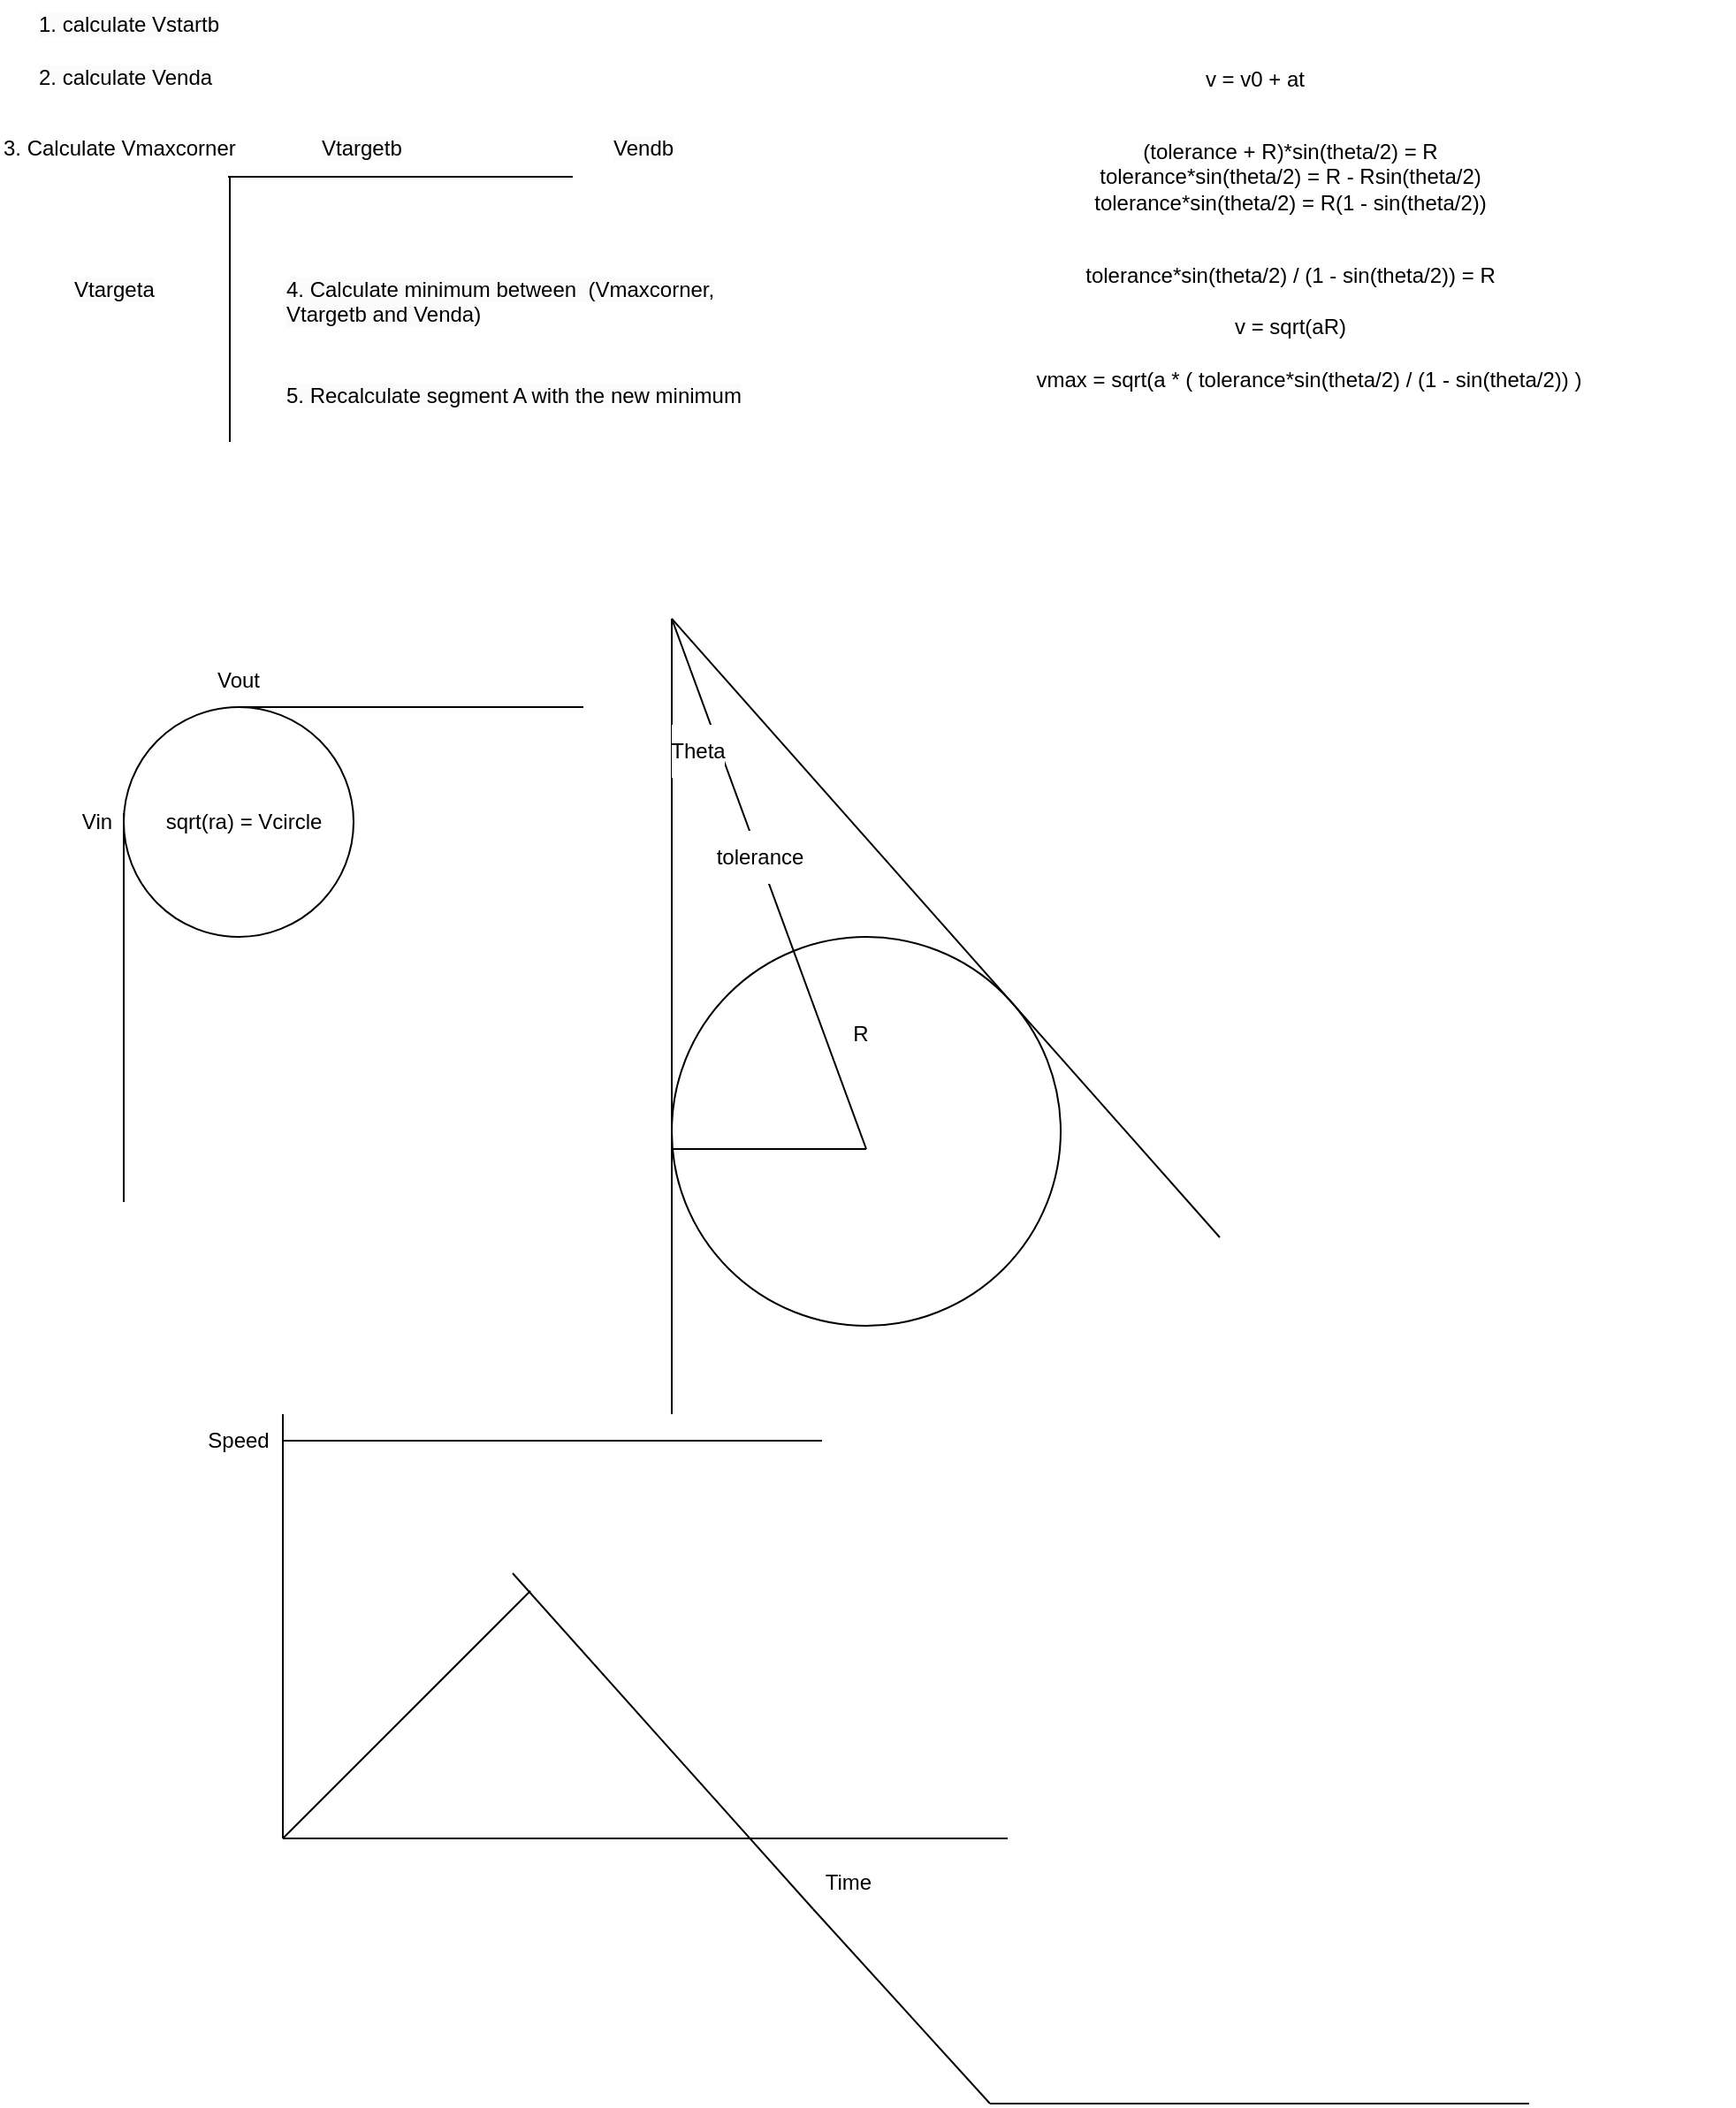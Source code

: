 <mxfile version="20.8.16" type="device"><diagram name="Page-1" id="NDv-SNjZpNAOH_DGW-iy"><mxGraphModel dx="1774" dy="1220" grid="1" gridSize="10" guides="1" tooltips="1" connect="1" arrows="1" fold="1" page="1" pageScale="1" pageWidth="827" pageHeight="1169" math="0" shadow="0"><root><mxCell id="0"/><mxCell id="1" parent="0"/><mxCell id="pSS5KAy1gM2f9cndF9QB-16" value="" style="ellipse;whiteSpace=wrap;html=1;aspect=fixed;movable=0;resizable=0;rotatable=0;deletable=0;editable=0;connectable=0;" vertex="1" parent="1"><mxGeometry x="470" y="530" width="220" height="220" as="geometry"/></mxCell><mxCell id="pSS5KAy1gM2f9cndF9QB-1" value="" style="endArrow=none;html=1;rounded=0;" edge="1" parent="1"><mxGeometry width="50" height="50" relative="1" as="geometry"><mxPoint x="160" y="680" as="sourcePoint"/><mxPoint x="160" y="460" as="targetPoint"/></mxGeometry></mxCell><mxCell id="pSS5KAy1gM2f9cndF9QB-3" value="" style="ellipse;whiteSpace=wrap;html=1;aspect=fixed;" vertex="1" parent="1"><mxGeometry x="160" y="400" width="130" height="130" as="geometry"/></mxCell><mxCell id="pSS5KAy1gM2f9cndF9QB-4" value="" style="endArrow=none;html=1;rounded=0;entryX=0.5;entryY=0;entryDx=0;entryDy=0;" edge="1" parent="1" target="pSS5KAy1gM2f9cndF9QB-3"><mxGeometry width="50" height="50" relative="1" as="geometry"><mxPoint x="420" y="400" as="sourcePoint"/><mxPoint x="380" y="310" as="targetPoint"/></mxGeometry></mxCell><mxCell id="pSS5KAy1gM2f9cndF9QB-5" value="sqrt(ra) = Vcircle" style="text;html=1;strokeColor=none;fillColor=none;align=center;verticalAlign=middle;whiteSpace=wrap;rounded=0;" vertex="1" parent="1"><mxGeometry x="173" y="450" width="110" height="30" as="geometry"/></mxCell><mxCell id="pSS5KAy1gM2f9cndF9QB-6" value="&lt;div style=&quot;text-align: center;&quot;&gt;&lt;br&gt;&lt;/div&gt;" style="text;whiteSpace=wrap;html=1;" vertex="1" parent="1"><mxGeometry x="320" y="610" width="90" height="40" as="geometry"/></mxCell><mxCell id="pSS5KAy1gM2f9cndF9QB-10" value="Vin" style="text;html=1;strokeColor=none;fillColor=none;align=center;verticalAlign=middle;whiteSpace=wrap;rounded=0;" vertex="1" parent="1"><mxGeometry x="100" y="450" width="90" height="30" as="geometry"/></mxCell><mxCell id="pSS5KAy1gM2f9cndF9QB-11" value="Vout" style="text;html=1;strokeColor=none;fillColor=none;align=center;verticalAlign=middle;whiteSpace=wrap;rounded=0;" vertex="1" parent="1"><mxGeometry x="180" y="370" width="90" height="30" as="geometry"/></mxCell><mxCell id="pSS5KAy1gM2f9cndF9QB-12" value="" style="endArrow=none;html=1;rounded=0;" edge="1" parent="1"><mxGeometry width="50" height="50" relative="1" as="geometry"><mxPoint x="470" y="800" as="sourcePoint"/><mxPoint x="470" y="350" as="targetPoint"/></mxGeometry></mxCell><mxCell id="pSS5KAy1gM2f9cndF9QB-14" value="" style="endArrow=none;html=1;rounded=0;" edge="1" parent="1"><mxGeometry width="50" height="50" relative="1" as="geometry"><mxPoint x="780" y="700" as="sourcePoint"/><mxPoint x="470" y="350" as="targetPoint"/></mxGeometry></mxCell><mxCell id="pSS5KAy1gM2f9cndF9QB-15" value="" style="endArrow=none;html=1;rounded=0;" edge="1" parent="1"><mxGeometry width="50" height="50" relative="1" as="geometry"><mxPoint x="580" y="650" as="sourcePoint"/><mxPoint x="470" y="350" as="targetPoint"/></mxGeometry></mxCell><mxCell id="pSS5KAy1gM2f9cndF9QB-18" value="" style="endArrow=none;html=1;rounded=0;" edge="1" parent="1"><mxGeometry width="50" height="50" relative="1" as="geometry"><mxPoint x="580" y="650" as="sourcePoint"/><mxPoint x="470" y="650" as="targetPoint"/></mxGeometry></mxCell><mxCell id="pSS5KAy1gM2f9cndF9QB-19" value="tolerance" style="text;html=1;align=center;verticalAlign=middle;whiteSpace=wrap;rounded=0;fillColor=default;" vertex="1" parent="1"><mxGeometry x="490" y="470" width="60" height="30" as="geometry"/></mxCell><mxCell id="pSS5KAy1gM2f9cndF9QB-22" value="R" style="text;html=1;align=center;verticalAlign=middle;whiteSpace=wrap;rounded=0;fillColor=default;" vertex="1" parent="1"><mxGeometry x="562" y="570" width="30" height="30" as="geometry"/></mxCell><mxCell id="pSS5KAy1gM2f9cndF9QB-23" value="Theta" style="text;html=1;align=center;verticalAlign=middle;whiteSpace=wrap;rounded=0;fillColor=default;" vertex="1" parent="1"><mxGeometry x="470" y="410" width="30" height="30" as="geometry"/></mxCell><mxCell id="pSS5KAy1gM2f9cndF9QB-24" value="tolerance*sin(theta/2) / (1 - sin(theta/2)) = R" style="text;html=1;align=center;verticalAlign=middle;whiteSpace=wrap;rounded=0;fillColor=default;" vertex="1" parent="1"><mxGeometry x="600" y="141" width="440" height="30" as="geometry"/></mxCell><mxCell id="pSS5KAy1gM2f9cndF9QB-26" value="" style="endArrow=none;html=1;rounded=0;entryX=0.5;entryY=0;entryDx=0;entryDy=0;" edge="1" parent="1"><mxGeometry width="50" height="50" relative="1" as="geometry"><mxPoint x="414" y="100" as="sourcePoint"/><mxPoint x="219" y="100" as="targetPoint"/></mxGeometry></mxCell><mxCell id="pSS5KAy1gM2f9cndF9QB-27" value="" style="endArrow=none;html=1;rounded=0;" edge="1" parent="1"><mxGeometry width="50" height="50" relative="1" as="geometry"><mxPoint x="220" y="250" as="sourcePoint"/><mxPoint x="220" y="100" as="targetPoint"/></mxGeometry></mxCell><mxCell id="pSS5KAy1gM2f9cndF9QB-28" value="v = sqrt(aR)" style="text;html=1;align=center;verticalAlign=middle;whiteSpace=wrap;rounded=0;fillColor=default;" vertex="1" parent="1"><mxGeometry x="600" y="170" width="440" height="30" as="geometry"/></mxCell><mxCell id="pSS5KAy1gM2f9cndF9QB-29" value="vmax = sqrt(a * ( tolerance*sin(theta/2) / (1 - sin(theta/2)) )" style="text;html=1;align=center;verticalAlign=middle;whiteSpace=wrap;rounded=0;fillColor=default;" vertex="1" parent="1"><mxGeometry x="590" y="200" width="481" height="30" as="geometry"/></mxCell><mxCell id="pSS5KAy1gM2f9cndF9QB-30" value="&lt;span style=&quot;color: rgb(0, 0, 0); font-family: Helvetica; font-size: 12px; font-style: normal; font-variant-ligatures: normal; font-variant-caps: normal; font-weight: 400; letter-spacing: normal; orphans: 2; text-align: center; text-indent: 0px; text-transform: none; widows: 2; word-spacing: 0px; -webkit-text-stroke-width: 0px; background-color: rgb(251, 251, 251); text-decoration-thickness: initial; text-decoration-style: initial; text-decoration-color: initial; float: none; display: inline !important;&quot;&gt;Vendb&lt;/span&gt;" style="text;whiteSpace=wrap;html=1;" vertex="1" parent="1"><mxGeometry x="435" y="70" width="100" height="30" as="geometry"/></mxCell><mxCell id="pSS5KAy1gM2f9cndF9QB-32" value="&lt;div style=&quot;text-align: center;&quot;&gt;&lt;span style=&quot;background-color: initial;&quot;&gt;3. Calculate Vmaxcorner&lt;/span&gt;&lt;/div&gt;" style="text;whiteSpace=wrap;html=1;" vertex="1" parent="1"><mxGeometry x="90" y="70" width="200" height="30" as="geometry"/></mxCell><mxCell id="pSS5KAy1gM2f9cndF9QB-33" value="&lt;span style=&quot;color: rgb(0, 0, 0); font-family: Helvetica; font-size: 12px; font-style: normal; font-variant-ligatures: normal; font-variant-caps: normal; font-weight: 400; letter-spacing: normal; orphans: 2; text-align: center; text-indent: 0px; text-transform: none; widows: 2; word-spacing: 0px; -webkit-text-stroke-width: 0px; background-color: rgb(251, 251, 251); text-decoration-thickness: initial; text-decoration-style: initial; text-decoration-color: initial; float: none; display: inline !important;&quot;&gt;Vtargetb&lt;/span&gt;" style="text;whiteSpace=wrap;html=1;" vertex="1" parent="1"><mxGeometry x="270" y="70" width="110" height="30" as="geometry"/></mxCell><mxCell id="pSS5KAy1gM2f9cndF9QB-34" value="&lt;span style=&quot;color: rgb(0, 0, 0); font-family: Helvetica; font-size: 12px; font-style: normal; font-variant-ligatures: normal; font-variant-caps: normal; font-weight: 400; letter-spacing: normal; orphans: 2; text-align: center; text-indent: 0px; text-transform: none; widows: 2; word-spacing: 0px; -webkit-text-stroke-width: 0px; background-color: rgb(251, 251, 251); text-decoration-thickness: initial; text-decoration-style: initial; text-decoration-color: initial; float: none; display: inline !important;&quot;&gt;Vtargeta&lt;/span&gt;" style="text;whiteSpace=wrap;html=1;" vertex="1" parent="1"><mxGeometry x="130" y="150" width="90" height="30" as="geometry"/></mxCell><mxCell id="pSS5KAy1gM2f9cndF9QB-35" value="&lt;span style=&quot;color: rgb(0, 0, 0); font-family: Helvetica; font-size: 12px; font-style: normal; font-variant-ligatures: normal; font-variant-caps: normal; font-weight: 400; letter-spacing: normal; orphans: 2; text-align: center; text-indent: 0px; text-transform: none; widows: 2; word-spacing: 0px; -webkit-text-stroke-width: 0px; background-color: rgb(251, 251, 251); text-decoration-thickness: initial; text-decoration-style: initial; text-decoration-color: initial; float: none; display: inline !important;&quot;&gt;1. calculate Vstartb&lt;br&gt;&lt;/span&gt;" style="text;whiteSpace=wrap;html=1;" vertex="1" parent="1"><mxGeometry x="110" width="259" height="30" as="geometry"/></mxCell><mxCell id="pSS5KAy1gM2f9cndF9QB-36" value="v = v0 + at" style="text;html=1;align=center;verticalAlign=middle;whiteSpace=wrap;rounded=0;fillColor=default;" vertex="1" parent="1"><mxGeometry x="580" y="30" width="440" height="30" as="geometry"/></mxCell><mxCell id="pSS5KAy1gM2f9cndF9QB-37" value="&lt;span style=&quot;color: rgb(0, 0, 0); font-family: Helvetica; font-size: 12px; font-style: normal; font-variant-ligatures: normal; font-variant-caps: normal; font-weight: 400; letter-spacing: normal; orphans: 2; text-align: center; text-indent: 0px; text-transform: none; widows: 2; word-spacing: 0px; -webkit-text-stroke-width: 0px; background-color: rgb(251, 251, 251); text-decoration-thickness: initial; text-decoration-style: initial; text-decoration-color: initial; float: none; display: inline !important;&quot;&gt;4. Calculate minimum between&amp;nbsp; (Vmaxcorner, Vtargetb and Venda)&lt;/span&gt;" style="text;whiteSpace=wrap;html=1;" vertex="1" parent="1"><mxGeometry x="250" y="150" width="259" height="40" as="geometry"/></mxCell><mxCell id="pSS5KAy1gM2f9cndF9QB-38" value="" style="endArrow=none;html=1;rounded=0;" edge="1" parent="1"><mxGeometry width="50" height="50" relative="1" as="geometry"><mxPoint x="250" y="1040" as="sourcePoint"/><mxPoint x="590" y="1040" as="targetPoint"/></mxGeometry></mxCell><mxCell id="pSS5KAy1gM2f9cndF9QB-39" value="" style="endArrow=none;html=1;rounded=0;" edge="1" parent="1"><mxGeometry width="50" height="50" relative="1" as="geometry"><mxPoint x="250" y="1040" as="sourcePoint"/><mxPoint x="250" y="800" as="targetPoint"/></mxGeometry></mxCell><mxCell id="pSS5KAy1gM2f9cndF9QB-40" value="Speed" style="text;html=1;strokeColor=none;fillColor=none;align=center;verticalAlign=middle;whiteSpace=wrap;rounded=0;" vertex="1" parent="1"><mxGeometry x="195" y="800" width="60" height="30" as="geometry"/></mxCell><mxCell id="pSS5KAy1gM2f9cndF9QB-41" value="" style="endArrow=none;html=1;rounded=0;" edge="1" parent="1"><mxGeometry width="50" height="50" relative="1" as="geometry"><mxPoint x="250" y="1040" as="sourcePoint"/><mxPoint x="390" y="900" as="targetPoint"/></mxGeometry></mxCell><mxCell id="pSS5KAy1gM2f9cndF9QB-42" value="Time" style="text;html=1;strokeColor=none;fillColor=none;align=center;verticalAlign=middle;whiteSpace=wrap;rounded=0;" vertex="1" parent="1"><mxGeometry x="540" y="1050" width="60" height="30" as="geometry"/></mxCell><mxCell id="pSS5KAy1gM2f9cndF9QB-44" value="" style="endArrow=none;html=1;rounded=0;exitX=1;exitY=0.5;exitDx=0;exitDy=0;" edge="1" parent="1"><mxGeometry width="50" height="50" relative="1" as="geometry"><mxPoint x="250" y="815" as="sourcePoint"/><mxPoint x="555" y="815" as="targetPoint"/></mxGeometry></mxCell><mxCell id="pSS5KAy1gM2f9cndF9QB-45" value="" style="endArrow=none;html=1;rounded=0;exitX=1;exitY=0.5;exitDx=0;exitDy=0;" edge="1" parent="1"><mxGeometry width="50" height="50" relative="1" as="geometry"><mxPoint x="550" y="1040" as="sourcePoint"/><mxPoint x="660" y="1040" as="targetPoint"/></mxGeometry></mxCell><mxCell id="pSS5KAy1gM2f9cndF9QB-47" value="" style="endArrow=none;html=1;rounded=0;exitX=1;exitY=0.5;exitDx=0;exitDy=0;" edge="1" parent="1"><mxGeometry width="50" height="50" relative="1" as="geometry"><mxPoint x="650" y="1190" as="sourcePoint"/><mxPoint x="955" y="1190" as="targetPoint"/></mxGeometry></mxCell><mxCell id="pSS5KAy1gM2f9cndF9QB-48" value="" style="endArrow=none;html=1;rounded=0;" edge="1" parent="1"><mxGeometry width="50" height="50" relative="1" as="geometry"><mxPoint x="650" y="1190" as="sourcePoint"/><mxPoint x="550" y="1080" as="targetPoint"/></mxGeometry></mxCell><mxCell id="pSS5KAy1gM2f9cndF9QB-49" value="" style="endArrow=none;html=1;rounded=0;" edge="1" parent="1"><mxGeometry width="50" height="50" relative="1" as="geometry"><mxPoint x="550" y="1080" as="sourcePoint"/><mxPoint x="380" y="890" as="targetPoint"/></mxGeometry></mxCell><mxCell id="pSS5KAy1gM2f9cndF9QB-53" value="&lt;span style=&quot;color: rgb(0, 0, 0); font-family: Helvetica; font-size: 12px; font-style: normal; font-variant-ligatures: normal; font-variant-caps: normal; font-weight: 400; letter-spacing: normal; orphans: 2; text-align: center; text-indent: 0px; text-transform: none; widows: 2; word-spacing: 0px; -webkit-text-stroke-width: 0px; background-color: rgb(251, 251, 251); text-decoration-thickness: initial; text-decoration-style: initial; text-decoration-color: initial; float: none; display: inline !important;&quot;&gt;2. calculate Venda&lt;br&gt;&lt;br&gt;&lt;/span&gt;" style="text;whiteSpace=wrap;html=1;" vertex="1" parent="1"><mxGeometry x="110" y="30" width="259" height="30" as="geometry"/></mxCell><mxCell id="pSS5KAy1gM2f9cndF9QB-54" value="&lt;span style=&quot;color: rgb(0, 0, 0); font-family: Helvetica; font-size: 12px; font-style: normal; font-variant-ligatures: normal; font-variant-caps: normal; font-weight: 400; letter-spacing: normal; orphans: 2; text-align: center; text-indent: 0px; text-transform: none; widows: 2; word-spacing: 0px; -webkit-text-stroke-width: 0px; background-color: rgb(251, 251, 251); text-decoration-thickness: initial; text-decoration-style: initial; text-decoration-color: initial; float: none; display: inline !important;&quot;&gt;5. Recalculate segment A with the new minimum&lt;/span&gt;" style="text;whiteSpace=wrap;html=1;" vertex="1" parent="1"><mxGeometry x="250" y="210" width="280" height="30" as="geometry"/></mxCell><mxCell id="pSS5KAy1gM2f9cndF9QB-56" value="(tolerance + R)*sin(theta/2) = R&lt;br&gt;tolerance*sin(theta/2) = R - Rsin(theta/2)&lt;br&gt;tolerance*sin(theta/2) = R(1 - sin(theta/2))&lt;br&gt;" style="text;html=1;align=center;verticalAlign=middle;whiteSpace=wrap;rounded=0;fillColor=default;" vertex="1" parent="1"><mxGeometry x="600" y="70" width="440" height="60" as="geometry"/></mxCell></root></mxGraphModel></diagram></mxfile>